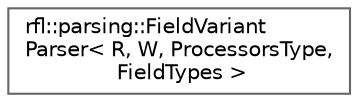 digraph "类继承关系图"
{
 // LATEX_PDF_SIZE
  bgcolor="transparent";
  edge [fontname=Helvetica,fontsize=10,labelfontname=Helvetica,labelfontsize=10];
  node [fontname=Helvetica,fontsize=10,shape=box,height=0.2,width=0.4];
  rankdir="LR";
  Node0 [id="Node000000",label="rfl::parsing::FieldVariant\lParser\< R, W, ProcessorsType,\l FieldTypes \>",height=0.2,width=0.4,color="grey40", fillcolor="white", style="filled",URL="$structrfl_1_1parsing_1_1_field_variant_parser.html",tooltip=" "];
}
